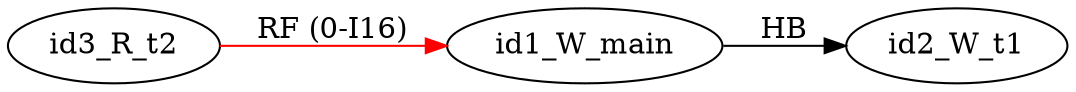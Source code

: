 digraph memory_model {
rankdir=LR;
splines=true; esep=0.5;
id3_R_t2 -> id1_W_main [label = "RF (0-I16)", color="red"];
id1_W_main -> id2_W_t1 [label = "HB", color="black"];
id1_W_main [pos="2.5,2!"]
id2_W_t1 [pos="0,0!"]
id3_R_t2 [pos="5,0!"]
}